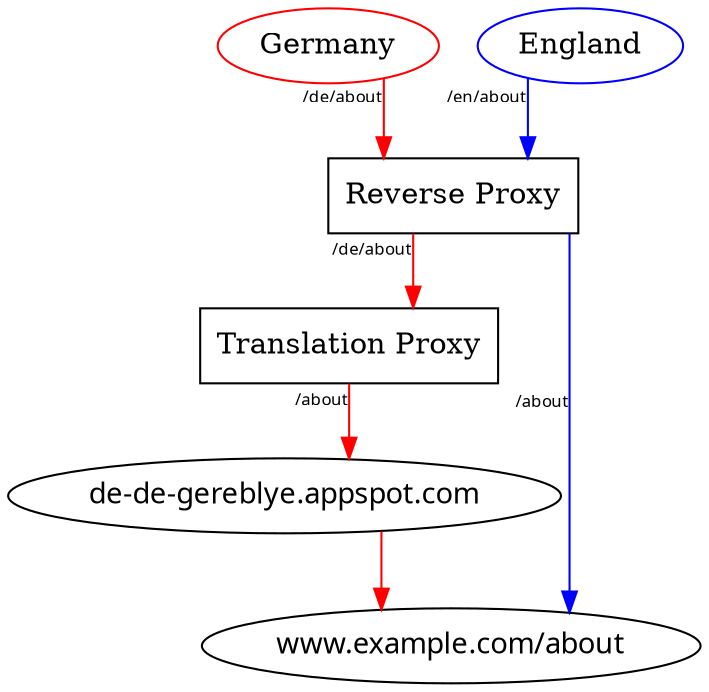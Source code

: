 digraph rp {
        // Graph, node, edge settings
        graph [overlap="false", splines="ortho"];
        edge [fontname="Terminus", fontsize=8];

        // Node declarations
        germany [label="Germany", color="red"];
        england [label="England", color="blue"];
        trproxy [label="Translation Proxy", shape="box"];
        trproxy_de [label="de-de-gereblye.appspot.com", fontname="Terminus"];
        revers  [label="Reverse Proxy", shape="box"];
        origin [label="www.example.com/about", fontname="Terminus"];


        // define graph
        england    -> revers [xlabel="/en/about", color="blue"];
        subgraph proxies { // proxy routes
                germany -> revers [xlabel="/de/about", color="red"];
                revers -> trproxy [xlabel="/de/about", color="red"];
                trproxy -> trproxy_de [xlabel="/about", color="red"];
        }
        revers -> origin [xlabel="/about", color="blue"];
        trproxy_de -> origin [color="red"];
}
